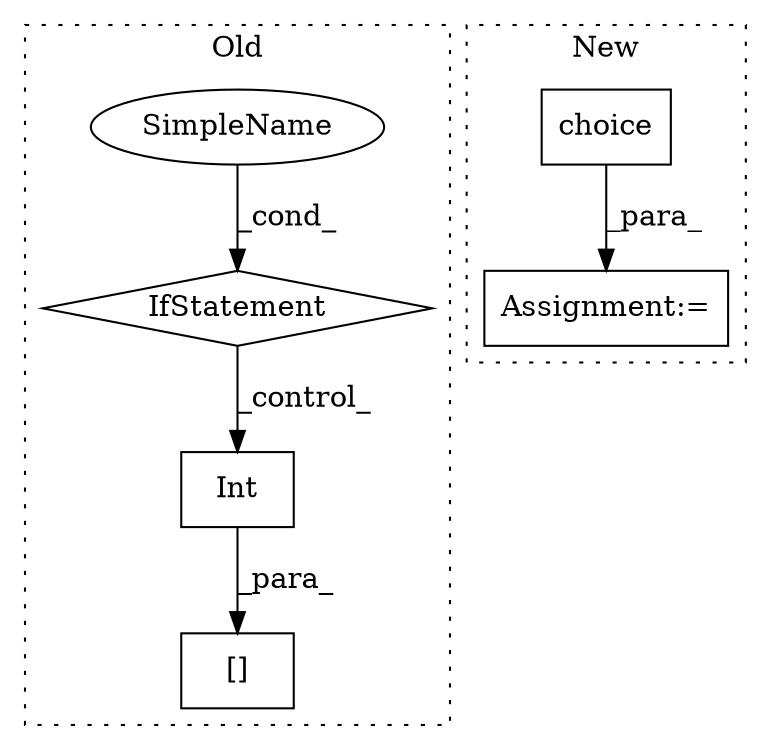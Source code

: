 digraph G {
subgraph cluster0 {
1 [label="Int" a="32" s="13006,13048" l="4,1" shape="box"];
4 [label="IfStatement" a="25" s="13108" l="24" shape="diamond"];
5 [label="SimpleName" a="42" s="13127" l="5" shape="ellipse"];
6 [label="[]" a="2" s="12994,13049" l="12,1" shape="box"];
label = "Old";
style="dotted";
}
subgraph cluster1 {
2 [label="choice" a="32" s="13055,13075" l="7,1" shape="box"];
3 [label="Assignment:=" a="7" s="13050" l="1" shape="box"];
label = "New";
style="dotted";
}
1 -> 6 [label="_para_"];
2 -> 3 [label="_para_"];
4 -> 1 [label="_control_"];
5 -> 4 [label="_cond_"];
}